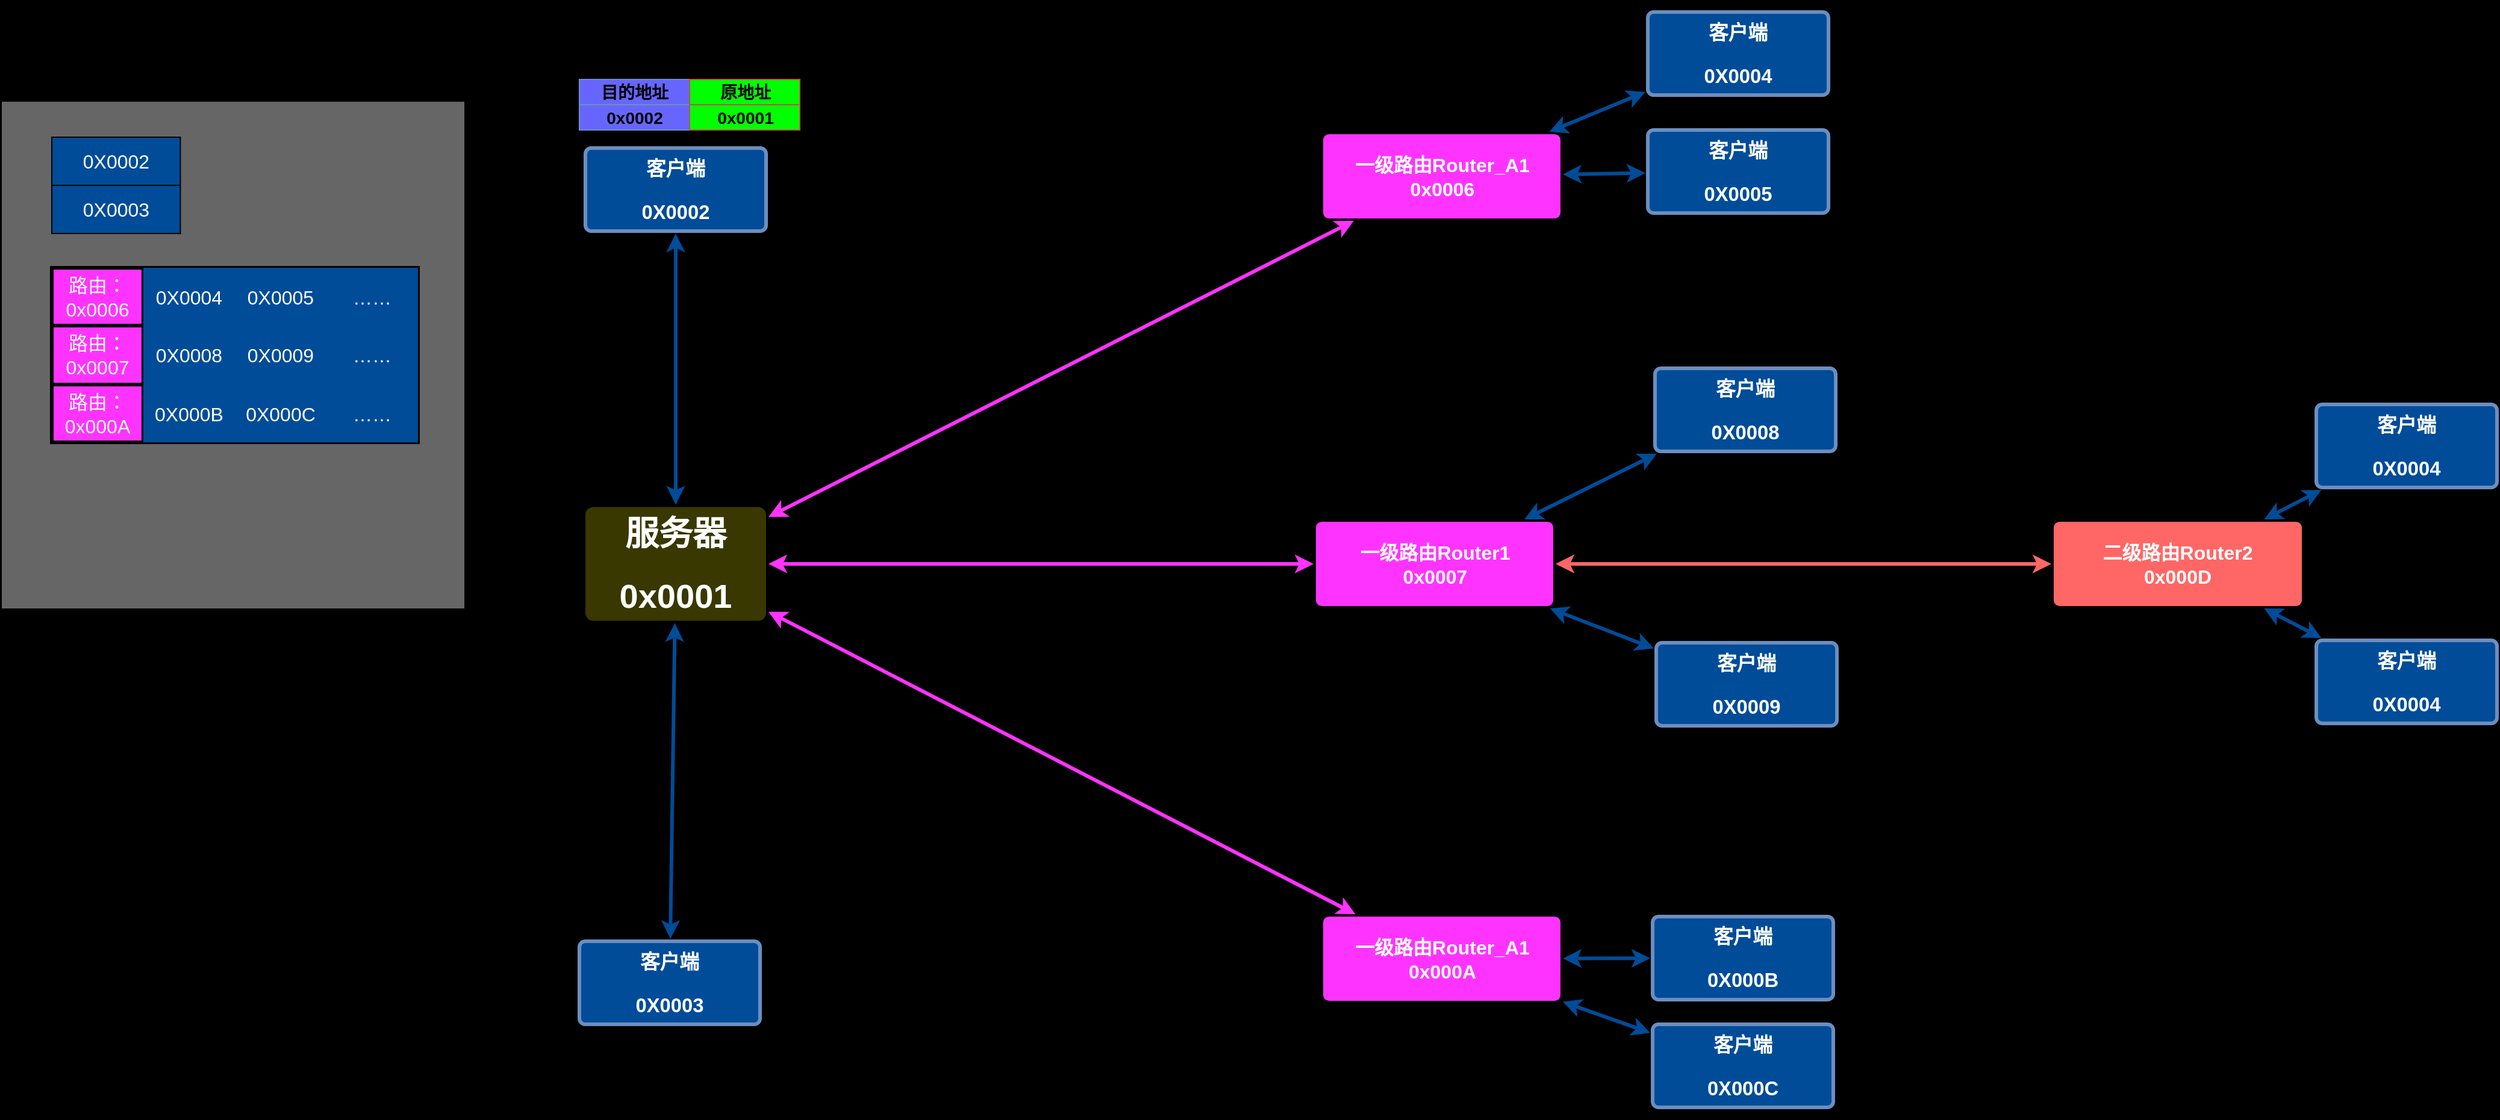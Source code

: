 <mxfile version="24.4.0" type="github">
  <diagram id="6a731a19-8d31-9384-78a2-239565b7b9f0" name="Page-1">
    <mxGraphModel dx="3266" dy="1145" grid="0" gridSize="10" guides="1" tooltips="1" connect="1" arrows="1" fold="1" page="0" pageScale="1" pageWidth="1169" pageHeight="827" background="#000000" math="0" shadow="0">
      <root>
        <mxCell id="0" />
        <mxCell id="1" parent="0" />
        <mxCell id="fNavXlTei2wndbR-Wmgy-1898" value="" style="whiteSpace=wrap;html=1;fillColor=#666666;" vertex="1" parent="1">
          <mxGeometry x="-1154" y="87" width="385" height="422" as="geometry" />
        </mxCell>
        <mxCell id="1749" value="一级路由&lt;span style=&quot;background-color: initial;&quot;&gt;Router1&lt;/span&gt;&lt;div&gt;&lt;span style=&quot;background-color: initial;&quot;&gt;0x0007&lt;/span&gt;&lt;/div&gt;" style="rounded=1;whiteSpace=wrap;html=1;shadow=0;labelBackgroundColor=none;strokeColor=none;strokeWidth=3;fillColor=#FF33FF;fontFamily=Helvetica;fontSize=16;fontColor=#FFFFFF;align=center;fontStyle=1;spacing=5;arcSize=7;perimeterSpacing=2;" parent="1" vertex="1">
          <mxGeometry x="-62.5" y="436.5" width="197" height="70" as="geometry" />
        </mxCell>
        <mxCell id="1750" value="" style="edgeStyle=none;rounded=1;jumpStyle=none;html=1;shadow=0;labelBackgroundColor=none;startArrow=classic;startFill=1;jettySize=auto;orthogonalLoop=1;strokeColor=#004C99;strokeWidth=3;fontFamily=Helvetica;fontSize=14;fontColor=#FFFFFF;spacing=5;fontStyle=1;fillColor=#b0e3e6;" parent="1" source="1753" target="1756" edge="1">
          <mxGeometry relative="1" as="geometry" />
        </mxCell>
        <mxCell id="1752" value="" style="edgeStyle=none;rounded=1;jumpStyle=none;html=1;shadow=0;labelBackgroundColor=none;startArrow=classic;startFill=1;jettySize=auto;orthogonalLoop=1;strokeColor=#004C99;strokeWidth=3;fontFamily=Helvetica;fontSize=14;fontColor=#FFFFFF;spacing=5;fontStyle=1;fillColor=#b0e3e6;" parent="1" source="1753" target="fNavXlTei2wndbR-Wmgy-1851" edge="1">
          <mxGeometry relative="1" as="geometry">
            <mxPoint x="-598.456" y="783" as="targetPoint" />
          </mxGeometry>
        </mxCell>
        <mxCell id="1753" value="&lt;h1&gt;服务器&lt;/h1&gt;&lt;h1&gt;0x0001&lt;/h1&gt;" style="rounded=1;whiteSpace=wrap;html=1;shadow=0;labelBackgroundColor=none;strokeColor=none;strokeWidth=3;fillColor=#383800;fontFamily=Helvetica;fontSize=14;fontColor=#FFFFFF;align=center;spacing=5;fontStyle=1;arcSize=7;perimeterSpacing=2;horizontal=1;" parent="1" vertex="1">
          <mxGeometry x="-669" y="424.25" width="150" height="94.5" as="geometry" />
        </mxCell>
        <mxCell id="1756" value="&lt;h3&gt;&lt;font color=&quot;#ffffff&quot;&gt;客户端&lt;/font&gt;&lt;/h3&gt;&lt;h3&gt;&lt;font color=&quot;#ffffff&quot;&gt;0X0002&lt;/font&gt;&lt;/h3&gt;" style="rounded=1;whiteSpace=wrap;html=1;shadow=0;labelBackgroundColor=none;strokeWidth=3;fontFamily=Helvetica;fontSize=14;align=center;spacing=5;fontStyle=0;arcSize=7;perimeterSpacing=2;fillColor=#004C99;strokeColor=#6c8ebf;" parent="1" vertex="1">
          <mxGeometry x="-669" y="126" width="150" height="69" as="geometry" />
        </mxCell>
        <mxCell id="1770" value="" style="edgeStyle=none;rounded=0;jumpStyle=none;html=1;shadow=0;labelBackgroundColor=none;startArrow=classic;startFill=1;endArrow=classic;endFill=1;jettySize=auto;orthogonalLoop=1;strokeColor=#004C99;strokeWidth=3;fontFamily=Helvetica;fontSize=14;fontColor=#FFFFFF;spacing=5;" parent="1" source="1749" target="fNavXlTei2wndbR-Wmgy-1852" edge="1">
          <mxGeometry relative="1" as="geometry">
            <mxPoint x="-35.111" y="254.5" as="sourcePoint" />
            <mxPoint x="36" y="188" as="targetPoint" />
          </mxGeometry>
        </mxCell>
        <mxCell id="fNavXlTei2wndbR-Wmgy-1784" value="" style="endArrow=classic;startArrow=classic;html=1;rounded=0;strokeColor=#FF33FF;strokeWidth=3;" edge="1" parent="1" source="1753" target="1749">
          <mxGeometry width="50" height="50" relative="1" as="geometry">
            <mxPoint x="58" y="533" as="sourcePoint" />
            <mxPoint x="108" y="483" as="targetPoint" />
            <Array as="points" />
          </mxGeometry>
        </mxCell>
        <mxCell id="fNavXlTei2wndbR-Wmgy-1788" value="" style="edgeStyle=none;rounded=0;jumpStyle=none;html=1;shadow=0;labelBackgroundColor=none;startArrow=classic;startFill=1;endArrow=classic;endFill=1;jettySize=auto;orthogonalLoop=1;strokeColor=#004C99;strokeWidth=3;fontFamily=Helvetica;fontSize=14;fontColor=#FFFFFF;spacing=5;" edge="1" parent="1" source="1749" target="fNavXlTei2wndbR-Wmgy-1853">
          <mxGeometry relative="1" as="geometry">
            <mxPoint x="188" y="470" as="sourcePoint" />
            <mxPoint x="231.889" y="188" as="targetPoint" />
          </mxGeometry>
        </mxCell>
        <mxCell id="fNavXlTei2wndbR-Wmgy-1791" value="二级路由&lt;span style=&quot;background-color: initial;&quot;&gt;Router2&lt;/span&gt;&lt;div&gt;&lt;span style=&quot;background-color: initial;&quot;&gt;0x000D&lt;/span&gt;&lt;/div&gt;" style="rounded=1;whiteSpace=wrap;html=1;shadow=0;labelBackgroundColor=none;strokeColor=none;strokeWidth=3;fillColor=#FF6666;fontFamily=Helvetica;fontSize=16;fontColor=#FFFFFF;align=center;fontStyle=1;spacing=5;arcSize=7;perimeterSpacing=2;" vertex="1" parent="1">
          <mxGeometry x="550" y="436.5" width="206" height="70" as="geometry" />
        </mxCell>
        <mxCell id="fNavXlTei2wndbR-Wmgy-1793" value="" style="edgeStyle=none;rounded=0;jumpStyle=none;html=1;shadow=0;labelBackgroundColor=none;startArrow=classic;startFill=1;endArrow=classic;endFill=1;jettySize=auto;orthogonalLoop=1;strokeColor=#004C99;strokeWidth=3;fontFamily=Helvetica;fontSize=14;fontColor=#FFFFFF;spacing=5;" edge="1" parent="1" source="fNavXlTei2wndbR-Wmgy-1791" target="fNavXlTei2wndbR-Wmgy-1866">
          <mxGeometry relative="1" as="geometry">
            <mxPoint x="553.889" y="254.5" as="sourcePoint" />
            <mxPoint x="625" y="188" as="targetPoint" />
          </mxGeometry>
        </mxCell>
        <mxCell id="fNavXlTei2wndbR-Wmgy-1797" value="" style="edgeStyle=none;rounded=0;jumpStyle=none;html=1;shadow=0;labelBackgroundColor=none;startArrow=classic;startFill=1;endArrow=classic;endFill=1;jettySize=auto;orthogonalLoop=1;strokeColor=#004C99;strokeWidth=3;fontFamily=Helvetica;fontSize=14;fontColor=#FFFFFF;spacing=5;" edge="1" parent="1" source="fNavXlTei2wndbR-Wmgy-1791" target="fNavXlTei2wndbR-Wmgy-1867">
          <mxGeometry relative="1" as="geometry">
            <mxPoint x="777" y="470" as="sourcePoint" />
            <mxPoint x="820.889" y="188" as="targetPoint" />
          </mxGeometry>
        </mxCell>
        <mxCell id="fNavXlTei2wndbR-Wmgy-1800" value="" style="endArrow=classic;startArrow=classic;html=1;rounded=0;strokeColor=#FF6666;strokeWidth=3;" edge="1" parent="1" source="1749" target="fNavXlTei2wndbR-Wmgy-1791">
          <mxGeometry width="50" height="50" relative="1" as="geometry">
            <mxPoint x="213" y="474" as="sourcePoint" />
            <mxPoint x="448" y="474" as="targetPoint" />
            <Array as="points" />
          </mxGeometry>
        </mxCell>
        <mxCell id="fNavXlTei2wndbR-Wmgy-1835" value="" style="group;strokeWidth=3;" vertex="1" connectable="0" parent="1">
          <mxGeometry x="-674" y="69" width="183" height="42" as="geometry" />
        </mxCell>
        <mxCell id="fNavXlTei2wndbR-Wmgy-1826" value="&lt;h3 style=&quot;font-size: 14px;&quot;&gt;目的地址&lt;/h3&gt;" style="rounded=0;whiteSpace=wrap;html=1;fillColor=#6666FF;strokeColor=#6c8ebf;fontSize=14;" vertex="1" parent="fNavXlTei2wndbR-Wmgy-1835">
          <mxGeometry width="91.5" height="21" as="geometry" />
        </mxCell>
        <mxCell id="fNavXlTei2wndbR-Wmgy-1827" value="&lt;h3&gt;原地址&lt;/h3&gt;" style="rounded=0;whiteSpace=wrap;html=1;fillColor=#00FF00;strokeColor=#b85450;" vertex="1" parent="fNavXlTei2wndbR-Wmgy-1835">
          <mxGeometry x="91.5" width="91.5" height="21" as="geometry" />
        </mxCell>
        <mxCell id="fNavXlTei2wndbR-Wmgy-1833" value="&lt;h3 style=&quot;font-size: 14px;&quot;&gt;0x0002&lt;/h3&gt;" style="rounded=0;whiteSpace=wrap;html=1;fillColor=#6666FF;strokeColor=#6c8ebf;fontSize=14;" vertex="1" parent="fNavXlTei2wndbR-Wmgy-1835">
          <mxGeometry y="21" width="91.5" height="21" as="geometry" />
        </mxCell>
        <mxCell id="fNavXlTei2wndbR-Wmgy-1834" value="&lt;h3&gt;0x0001&lt;/h3&gt;" style="rounded=0;whiteSpace=wrap;html=1;fillColor=#00FF00;strokeColor=#b85450;" vertex="1" parent="fNavXlTei2wndbR-Wmgy-1835">
          <mxGeometry x="91.5" y="21" width="91.5" height="21" as="geometry" />
        </mxCell>
        <mxCell id="fNavXlTei2wndbR-Wmgy-1851" value="&lt;h3&gt;&lt;font color=&quot;#ffffff&quot;&gt;客户端&lt;/font&gt;&lt;/h3&gt;&lt;h3&gt;&lt;font color=&quot;#ffffff&quot;&gt;0X0003&lt;/font&gt;&lt;/h3&gt;" style="rounded=1;whiteSpace=wrap;html=1;shadow=0;labelBackgroundColor=none;strokeWidth=3;fontFamily=Helvetica;fontSize=14;align=center;spacing=5;fontStyle=0;arcSize=7;perimeterSpacing=2;fillColor=#004C99;strokeColor=#6c8ebf;" vertex="1" parent="1">
          <mxGeometry x="-674" y="785" width="150" height="69" as="geometry" />
        </mxCell>
        <mxCell id="fNavXlTei2wndbR-Wmgy-1852" value="&lt;h3&gt;&lt;font color=&quot;#ffffff&quot;&gt;客户端&lt;/font&gt;&lt;/h3&gt;&lt;h3&gt;&lt;font color=&quot;#ffffff&quot;&gt;0X0008&lt;/font&gt;&lt;/h3&gt;" style="rounded=1;whiteSpace=wrap;html=1;shadow=0;labelBackgroundColor=none;strokeWidth=3;fontFamily=Helvetica;fontSize=14;align=center;spacing=5;fontStyle=0;arcSize=7;perimeterSpacing=2;fillColor=#004C99;strokeColor=#6c8ebf;" vertex="1" parent="1">
          <mxGeometry x="219" y="309" width="150" height="69" as="geometry" />
        </mxCell>
        <mxCell id="fNavXlTei2wndbR-Wmgy-1853" value="&lt;h3&gt;&lt;font color=&quot;#ffffff&quot;&gt;客户端&lt;/font&gt;&lt;/h3&gt;&lt;h3&gt;&lt;font color=&quot;#ffffff&quot;&gt;0X0009&lt;/font&gt;&lt;/h3&gt;" style="rounded=1;whiteSpace=wrap;html=1;shadow=0;labelBackgroundColor=none;strokeWidth=3;fontFamily=Helvetica;fontSize=14;align=center;spacing=5;fontStyle=0;arcSize=7;perimeterSpacing=2;fillColor=#004C99;strokeColor=#6c8ebf;" vertex="1" parent="1">
          <mxGeometry x="220" y="537" width="150" height="69" as="geometry" />
        </mxCell>
        <mxCell id="fNavXlTei2wndbR-Wmgy-1854" value="一级路由&lt;span style=&quot;background-color: initial;&quot;&gt;Router_A1&lt;/span&gt;&lt;div&gt;&lt;span style=&quot;background-color: initial;&quot;&gt;0x000A&lt;/span&gt;&lt;/div&gt;" style="rounded=1;whiteSpace=wrap;html=1;shadow=0;labelBackgroundColor=none;strokeColor=none;strokeWidth=3;fillColor=#FF33FF;fontFamily=Helvetica;fontSize=16;fontColor=#FFFFFF;align=center;fontStyle=1;spacing=5;arcSize=7;perimeterSpacing=2;" vertex="1" parent="1">
          <mxGeometry x="-56.5" y="764.5" width="197" height="70" as="geometry" />
        </mxCell>
        <mxCell id="fNavXlTei2wndbR-Wmgy-1855" value="" style="edgeStyle=none;rounded=0;jumpStyle=none;html=1;shadow=0;labelBackgroundColor=none;startArrow=classic;startFill=1;endArrow=classic;endFill=1;jettySize=auto;orthogonalLoop=1;strokeColor=#004C99;strokeWidth=3;fontFamily=Helvetica;fontSize=14;fontColor=#FFFFFF;spacing=5;" edge="1" parent="1" source="fNavXlTei2wndbR-Wmgy-1854" target="fNavXlTei2wndbR-Wmgy-1858">
          <mxGeometry relative="1" as="geometry">
            <mxPoint x="-29.111" y="582.5" as="sourcePoint" />
            <mxPoint x="42" y="516" as="targetPoint" />
          </mxGeometry>
        </mxCell>
        <mxCell id="fNavXlTei2wndbR-Wmgy-1856" value="" style="endArrow=classic;startArrow=classic;html=1;rounded=0;strokeColor=#FF33FF;strokeWidth=3;" edge="1" parent="1" target="fNavXlTei2wndbR-Wmgy-1854" source="1753">
          <mxGeometry width="50" height="50" relative="1" as="geometry">
            <mxPoint x="-511" y="800" as="sourcePoint" />
            <mxPoint x="114" y="811" as="targetPoint" />
            <Array as="points" />
          </mxGeometry>
        </mxCell>
        <mxCell id="fNavXlTei2wndbR-Wmgy-1857" value="" style="edgeStyle=none;rounded=0;jumpStyle=none;html=1;shadow=0;labelBackgroundColor=none;startArrow=classic;startFill=1;endArrow=classic;endFill=1;jettySize=auto;orthogonalLoop=1;strokeColor=#004C99;strokeWidth=3;fontFamily=Helvetica;fontSize=14;fontColor=#FFFFFF;spacing=5;" edge="1" parent="1" source="fNavXlTei2wndbR-Wmgy-1854" target="fNavXlTei2wndbR-Wmgy-1859">
          <mxGeometry relative="1" as="geometry">
            <mxPoint x="194" y="798" as="sourcePoint" />
            <mxPoint x="237.889" y="516" as="targetPoint" />
          </mxGeometry>
        </mxCell>
        <mxCell id="fNavXlTei2wndbR-Wmgy-1858" value="&lt;h3&gt;&lt;font color=&quot;#ffffff&quot;&gt;客户端&lt;/font&gt;&lt;/h3&gt;&lt;h3&gt;&lt;font color=&quot;#ffffff&quot;&gt;0X000B&lt;/font&gt;&lt;/h3&gt;" style="rounded=1;whiteSpace=wrap;html=1;shadow=0;labelBackgroundColor=none;strokeWidth=3;fontFamily=Helvetica;fontSize=14;align=center;spacing=5;fontStyle=0;arcSize=7;perimeterSpacing=2;fillColor=#004C99;strokeColor=#6c8ebf;" vertex="1" parent="1">
          <mxGeometry x="217" y="764.5" width="150" height="69" as="geometry" />
        </mxCell>
        <mxCell id="fNavXlTei2wndbR-Wmgy-1859" value="&lt;h3&gt;&lt;font color=&quot;#ffffff&quot;&gt;客户端&lt;/font&gt;&lt;/h3&gt;&lt;h3&gt;&lt;font color=&quot;#ffffff&quot;&gt;0X000C&lt;/font&gt;&lt;/h3&gt;" style="rounded=1;whiteSpace=wrap;html=1;shadow=0;labelBackgroundColor=none;strokeWidth=3;fontFamily=Helvetica;fontSize=14;align=center;spacing=5;fontStyle=0;arcSize=7;perimeterSpacing=2;fillColor=#004C99;strokeColor=#6c8ebf;" vertex="1" parent="1">
          <mxGeometry x="217" y="854" width="150" height="69" as="geometry" />
        </mxCell>
        <mxCell id="fNavXlTei2wndbR-Wmgy-1860" value="一级路由&lt;span style=&quot;background-color: initial;&quot;&gt;Router_A1&lt;/span&gt;&lt;div&gt;&lt;span style=&quot;background-color: initial;&quot;&gt;0x0006&lt;/span&gt;&lt;/div&gt;" style="rounded=1;whiteSpace=wrap;html=1;shadow=0;labelBackgroundColor=none;strokeColor=none;strokeWidth=3;fillColor=#FF33FF;fontFamily=Helvetica;fontSize=16;fontColor=#FFFFFF;align=center;fontStyle=1;spacing=5;arcSize=7;perimeterSpacing=2;" vertex="1" parent="1">
          <mxGeometry x="-56.5" y="114.5" width="197" height="70" as="geometry" />
        </mxCell>
        <mxCell id="fNavXlTei2wndbR-Wmgy-1861" value="" style="edgeStyle=none;rounded=0;jumpStyle=none;html=1;shadow=0;labelBackgroundColor=none;startArrow=classic;startFill=1;endArrow=classic;endFill=1;jettySize=auto;orthogonalLoop=1;strokeColor=#004C99;strokeWidth=3;fontFamily=Helvetica;fontSize=14;fontColor=#FFFFFF;spacing=5;" edge="1" parent="1" source="fNavXlTei2wndbR-Wmgy-1860" target="fNavXlTei2wndbR-Wmgy-1864">
          <mxGeometry relative="1" as="geometry">
            <mxPoint x="-29.111" y="-67.5" as="sourcePoint" />
            <mxPoint x="42" y="-134" as="targetPoint" />
          </mxGeometry>
        </mxCell>
        <mxCell id="fNavXlTei2wndbR-Wmgy-1862" value="" style="endArrow=classic;startArrow=classic;html=1;rounded=0;strokeColor=#FF33FF;strokeWidth=3;" edge="1" parent="1" target="fNavXlTei2wndbR-Wmgy-1860" source="1753">
          <mxGeometry width="50" height="50" relative="1" as="geometry">
            <mxPoint x="-511" y="150" as="sourcePoint" />
            <mxPoint x="114" y="161" as="targetPoint" />
            <Array as="points" />
          </mxGeometry>
        </mxCell>
        <mxCell id="fNavXlTei2wndbR-Wmgy-1863" value="" style="edgeStyle=none;rounded=0;jumpStyle=none;html=1;shadow=0;labelBackgroundColor=none;startArrow=classic;startFill=1;endArrow=classic;endFill=1;jettySize=auto;orthogonalLoop=1;strokeColor=#004C99;strokeWidth=3;fontFamily=Helvetica;fontSize=14;fontColor=#FFFFFF;spacing=5;" edge="1" parent="1" source="fNavXlTei2wndbR-Wmgy-1860" target="fNavXlTei2wndbR-Wmgy-1865">
          <mxGeometry relative="1" as="geometry">
            <mxPoint x="194" y="148" as="sourcePoint" />
            <mxPoint x="237.889" y="-134" as="targetPoint" />
          </mxGeometry>
        </mxCell>
        <mxCell id="fNavXlTei2wndbR-Wmgy-1864" value="&lt;h3&gt;&lt;font color=&quot;#ffffff&quot;&gt;客户端&lt;/font&gt;&lt;/h3&gt;&lt;h3&gt;&lt;font color=&quot;#ffffff&quot;&gt;0X0004&lt;/font&gt;&lt;/h3&gt;" style="rounded=1;whiteSpace=wrap;html=1;shadow=0;labelBackgroundColor=none;strokeWidth=3;fontFamily=Helvetica;fontSize=14;align=center;spacing=5;fontStyle=0;arcSize=7;perimeterSpacing=2;fillColor=#004C99;strokeColor=#6c8ebf;" vertex="1" parent="1">
          <mxGeometry x="213" y="13" width="150" height="69" as="geometry" />
        </mxCell>
        <mxCell id="fNavXlTei2wndbR-Wmgy-1865" value="&lt;h3&gt;&lt;font color=&quot;#ffffff&quot;&gt;客户端&lt;/font&gt;&lt;/h3&gt;&lt;h3&gt;&lt;font color=&quot;#ffffff&quot;&gt;0X0005&lt;/font&gt;&lt;/h3&gt;" style="rounded=1;whiteSpace=wrap;html=1;shadow=0;labelBackgroundColor=none;strokeWidth=3;fontFamily=Helvetica;fontSize=14;align=center;spacing=5;fontStyle=0;arcSize=7;perimeterSpacing=2;fillColor=#004C99;strokeColor=#6c8ebf;" vertex="1" parent="1">
          <mxGeometry x="213" y="111" width="150" height="69" as="geometry" />
        </mxCell>
        <mxCell id="fNavXlTei2wndbR-Wmgy-1866" value="&lt;h3&gt;&lt;font color=&quot;#ffffff&quot;&gt;客户端&lt;/font&gt;&lt;/h3&gt;&lt;h3&gt;&lt;font color=&quot;#ffffff&quot;&gt;0X0004&lt;/font&gt;&lt;/h3&gt;" style="rounded=1;whiteSpace=wrap;html=1;shadow=0;labelBackgroundColor=none;strokeWidth=3;fontFamily=Helvetica;fontSize=14;align=center;spacing=5;fontStyle=0;arcSize=7;perimeterSpacing=2;fillColor=#004C99;strokeColor=#6c8ebf;" vertex="1" parent="1">
          <mxGeometry x="768" y="339" width="150" height="69" as="geometry" />
        </mxCell>
        <mxCell id="fNavXlTei2wndbR-Wmgy-1867" value="&lt;h3&gt;&lt;font color=&quot;#ffffff&quot;&gt;客户端&lt;/font&gt;&lt;/h3&gt;&lt;h3&gt;&lt;font color=&quot;#ffffff&quot;&gt;0X0004&lt;/font&gt;&lt;/h3&gt;" style="rounded=1;whiteSpace=wrap;html=1;shadow=0;labelBackgroundColor=none;strokeWidth=3;fontFamily=Helvetica;fontSize=14;align=center;spacing=5;fontStyle=0;arcSize=7;perimeterSpacing=2;fillColor=#004C99;strokeColor=#6c8ebf;" vertex="1" parent="1">
          <mxGeometry x="768" y="535" width="150" height="69" as="geometry" />
        </mxCell>
        <mxCell id="fNavXlTei2wndbR-Wmgy-1838" value="" style="shape=table;startSize=0;container=1;collapsible=0;childLayout=tableLayout;fontSize=16;fillColor=#FF33FF;fontColor=#FFFFFF;strokeWidth=3;" vertex="1" parent="1">
          <mxGeometry x="-1112" y="225.5" width="304" height="145" as="geometry" />
        </mxCell>
        <mxCell id="fNavXlTei2wndbR-Wmgy-1839" value="" style="shape=tableRow;horizontal=0;startSize=0;swimlaneHead=0;swimlaneBody=0;strokeColor=inherit;top=0;left=0;bottom=0;right=0;collapsible=0;dropTarget=0;fillColor=none;points=[[0,0.5],[1,0.5]];portConstraint=eastwest;fontSize=16;" vertex="1" parent="fNavXlTei2wndbR-Wmgy-1838">
          <mxGeometry width="304" height="48" as="geometry" />
        </mxCell>
        <mxCell id="fNavXlTei2wndbR-Wmgy-1840" value="路由：0x0006" style="shape=partialRectangle;html=1;whiteSpace=wrap;connectable=0;strokeColor=inherit;overflow=hidden;fillColor=none;top=0;left=0;bottom=0;right=0;pointerEvents=1;fontSize=16;fontColor=#FFFFFF;" vertex="1" parent="fNavXlTei2wndbR-Wmgy-1839">
          <mxGeometry width="76" height="48" as="geometry">
            <mxRectangle width="76" height="48" as="alternateBounds" />
          </mxGeometry>
        </mxCell>
        <mxCell id="fNavXlTei2wndbR-Wmgy-1841" value="0X0004" style="shape=partialRectangle;html=1;whiteSpace=wrap;connectable=0;strokeColor=default;overflow=hidden;fillColor=#004C99;top=0;left=0;bottom=0;right=0;pointerEvents=1;fontSize=16;fontColor=#FFFFFF;strokeWidth=4;" vertex="1" parent="fNavXlTei2wndbR-Wmgy-1839">
          <mxGeometry x="76" width="76" height="48" as="geometry">
            <mxRectangle width="76" height="48" as="alternateBounds" />
          </mxGeometry>
        </mxCell>
        <mxCell id="fNavXlTei2wndbR-Wmgy-1842" value="0X0005" style="shape=partialRectangle;html=1;whiteSpace=wrap;connectable=0;strokeColor=default;overflow=hidden;fillColor=#004C99;top=0;left=0;bottom=0;right=0;pointerEvents=1;fontSize=16;fontColor=#FFFFFF;strokeWidth=4;" vertex="1" parent="fNavXlTei2wndbR-Wmgy-1839">
          <mxGeometry x="152" width="76" height="48" as="geometry">
            <mxRectangle width="76" height="48" as="alternateBounds" />
          </mxGeometry>
        </mxCell>
        <mxCell id="fNavXlTei2wndbR-Wmgy-1890" value="……" style="shape=partialRectangle;html=1;whiteSpace=wrap;connectable=0;strokeColor=default;overflow=hidden;fillColor=#004C99;top=0;left=0;bottom=0;right=0;pointerEvents=1;fontSize=16;fontColor=#FFFFFF;strokeWidth=4;" vertex="1" parent="fNavXlTei2wndbR-Wmgy-1839">
          <mxGeometry x="228" width="76" height="48" as="geometry">
            <mxRectangle width="76" height="48" as="alternateBounds" />
          </mxGeometry>
        </mxCell>
        <mxCell id="fNavXlTei2wndbR-Wmgy-1843" value="" style="shape=tableRow;horizontal=0;startSize=0;swimlaneHead=0;swimlaneBody=0;strokeColor=inherit;top=0;left=0;bottom=0;right=0;collapsible=0;dropTarget=0;fillColor=none;points=[[0,0.5],[1,0.5]];portConstraint=eastwest;fontSize=16;" vertex="1" parent="fNavXlTei2wndbR-Wmgy-1838">
          <mxGeometry y="48" width="304" height="49" as="geometry" />
        </mxCell>
        <mxCell id="fNavXlTei2wndbR-Wmgy-1844" value="路由：0x0007" style="shape=partialRectangle;html=1;whiteSpace=wrap;connectable=0;strokeColor=inherit;overflow=hidden;fillColor=none;top=0;left=0;bottom=0;right=0;pointerEvents=1;fontSize=16;fontColor=#FFFFFF;" vertex="1" parent="fNavXlTei2wndbR-Wmgy-1843">
          <mxGeometry width="76" height="49" as="geometry">
            <mxRectangle width="76" height="49" as="alternateBounds" />
          </mxGeometry>
        </mxCell>
        <mxCell id="fNavXlTei2wndbR-Wmgy-1845" value="0X0008" style="shape=partialRectangle;whiteSpace=wrap;connectable=0;strokeColor=default;overflow=hidden;fillColor=#004C99;top=0;left=0;bottom=0;right=0;pointerEvents=1;fontSize=16;html=1;fontColor=#FFFFFF;strokeWidth=3;" vertex="1" parent="fNavXlTei2wndbR-Wmgy-1843">
          <mxGeometry x="76" width="76" height="49" as="geometry">
            <mxRectangle width="76" height="49" as="alternateBounds" />
          </mxGeometry>
        </mxCell>
        <mxCell id="fNavXlTei2wndbR-Wmgy-1846" value="0X0009" style="shape=partialRectangle;html=1;whiteSpace=wrap;connectable=0;strokeColor=default;overflow=hidden;fillColor=#004C99;top=0;left=0;bottom=0;right=0;pointerEvents=1;fontSize=16;fontColor=#FFFFFF;strokeWidth=3;" vertex="1" parent="fNavXlTei2wndbR-Wmgy-1843">
          <mxGeometry x="152" width="76" height="49" as="geometry">
            <mxRectangle width="76" height="49" as="alternateBounds" />
          </mxGeometry>
        </mxCell>
        <mxCell id="fNavXlTei2wndbR-Wmgy-1891" value="……" style="shape=partialRectangle;html=1;whiteSpace=wrap;connectable=0;strokeColor=default;overflow=hidden;fillColor=#004C99;top=0;left=0;bottom=0;right=0;pointerEvents=1;fontSize=16;fontColor=#FFFFFF;strokeWidth=3;" vertex="1" parent="fNavXlTei2wndbR-Wmgy-1843">
          <mxGeometry x="228" width="76" height="49" as="geometry">
            <mxRectangle width="76" height="49" as="alternateBounds" />
          </mxGeometry>
        </mxCell>
        <mxCell id="fNavXlTei2wndbR-Wmgy-1847" value="" style="shape=tableRow;horizontal=0;startSize=0;swimlaneHead=0;swimlaneBody=0;strokeColor=inherit;top=0;left=0;bottom=0;right=0;collapsible=0;dropTarget=0;fillColor=none;points=[[0,0.5],[1,0.5]];portConstraint=eastwest;fontSize=16;" vertex="1" parent="fNavXlTei2wndbR-Wmgy-1838">
          <mxGeometry y="97" width="304" height="48" as="geometry" />
        </mxCell>
        <mxCell id="fNavXlTei2wndbR-Wmgy-1848" value="路由：0x000A" style="shape=partialRectangle;html=1;whiteSpace=wrap;connectable=0;strokeColor=inherit;overflow=hidden;fillColor=none;top=0;left=0;bottom=0;right=0;pointerEvents=1;fontSize=16;fontColor=#FFFFFF;" vertex="1" parent="fNavXlTei2wndbR-Wmgy-1847">
          <mxGeometry width="76" height="48" as="geometry">
            <mxRectangle width="76" height="48" as="alternateBounds" />
          </mxGeometry>
        </mxCell>
        <mxCell id="fNavXlTei2wndbR-Wmgy-1849" value="0X000B" style="shape=partialRectangle;html=1;whiteSpace=wrap;connectable=0;strokeColor=default;overflow=hidden;fillColor=#004C99;top=0;left=0;bottom=0;right=0;pointerEvents=1;fontSize=16;fontColor=#FFFFFF;strokeWidth=3;" vertex="1" parent="fNavXlTei2wndbR-Wmgy-1847">
          <mxGeometry x="76" width="76" height="48" as="geometry">
            <mxRectangle width="76" height="48" as="alternateBounds" />
          </mxGeometry>
        </mxCell>
        <mxCell id="fNavXlTei2wndbR-Wmgy-1850" value="0X000C" style="shape=partialRectangle;html=1;whiteSpace=wrap;connectable=0;strokeColor=default;overflow=hidden;fillColor=#004C99;top=0;left=0;bottom=0;right=0;pointerEvents=1;fontSize=16;fontColor=#FFFFFF;strokeWidth=3;" vertex="1" parent="fNavXlTei2wndbR-Wmgy-1847">
          <mxGeometry x="152" width="76" height="48" as="geometry">
            <mxRectangle width="76" height="48" as="alternateBounds" />
          </mxGeometry>
        </mxCell>
        <mxCell id="fNavXlTei2wndbR-Wmgy-1892" value="……" style="shape=partialRectangle;html=1;whiteSpace=wrap;connectable=0;strokeColor=default;overflow=hidden;fillColor=#004C99;top=0;left=0;bottom=0;right=0;pointerEvents=1;fontSize=16;fontColor=#FFFFFF;strokeWidth=3;" vertex="1" parent="fNavXlTei2wndbR-Wmgy-1847">
          <mxGeometry x="228" width="76" height="48" as="geometry">
            <mxRectangle width="76" height="48" as="alternateBounds" />
          </mxGeometry>
        </mxCell>
        <mxCell id="fNavXlTei2wndbR-Wmgy-1917" value="" style="shape=table;startSize=0;container=1;collapsible=0;childLayout=tableLayout;fontSize=16;fontColor=#FFFFFF;fillColor=#004C99;" vertex="1" parent="1">
          <mxGeometry x="-1112" y="117" width="106.75" height="80" as="geometry" />
        </mxCell>
        <mxCell id="fNavXlTei2wndbR-Wmgy-1918" value="" style="shape=tableRow;horizontal=0;startSize=0;swimlaneHead=0;swimlaneBody=0;strokeColor=inherit;top=0;left=0;bottom=0;right=0;collapsible=0;dropTarget=0;fillColor=none;points=[[0,0.5],[1,0.5]];portConstraint=eastwest;fontSize=16;" vertex="1" parent="fNavXlTei2wndbR-Wmgy-1917">
          <mxGeometry width="106.75" height="40" as="geometry" />
        </mxCell>
        <mxCell id="fNavXlTei2wndbR-Wmgy-1919" value="0X0002" style="shape=partialRectangle;html=1;whiteSpace=wrap;connectable=0;strokeColor=inherit;overflow=hidden;fillColor=none;top=0;left=0;bottom=0;right=0;pointerEvents=1;fontSize=16;fontColor=#FFFFFF;" vertex="1" parent="fNavXlTei2wndbR-Wmgy-1918">
          <mxGeometry width="107" height="40" as="geometry">
            <mxRectangle width="107" height="40" as="alternateBounds" />
          </mxGeometry>
        </mxCell>
        <mxCell id="fNavXlTei2wndbR-Wmgy-1922" value="" style="shape=tableRow;horizontal=0;startSize=0;swimlaneHead=0;swimlaneBody=0;strokeColor=inherit;top=0;left=0;bottom=0;right=0;collapsible=0;dropTarget=0;fillColor=none;points=[[0,0.5],[1,0.5]];portConstraint=eastwest;fontSize=16;" vertex="1" parent="fNavXlTei2wndbR-Wmgy-1917">
          <mxGeometry y="40" width="106.75" height="40" as="geometry" />
        </mxCell>
        <mxCell id="fNavXlTei2wndbR-Wmgy-1923" value="0X0003" style="shape=partialRectangle;html=1;whiteSpace=wrap;connectable=0;strokeColor=inherit;overflow=hidden;fillColor=none;top=0;left=0;bottom=0;right=0;pointerEvents=1;fontSize=16;fontColor=#FFFFFF;" vertex="1" parent="fNavXlTei2wndbR-Wmgy-1922">
          <mxGeometry width="107" height="40" as="geometry">
            <mxRectangle width="107" height="40" as="alternateBounds" />
          </mxGeometry>
        </mxCell>
      </root>
    </mxGraphModel>
  </diagram>
</mxfile>
